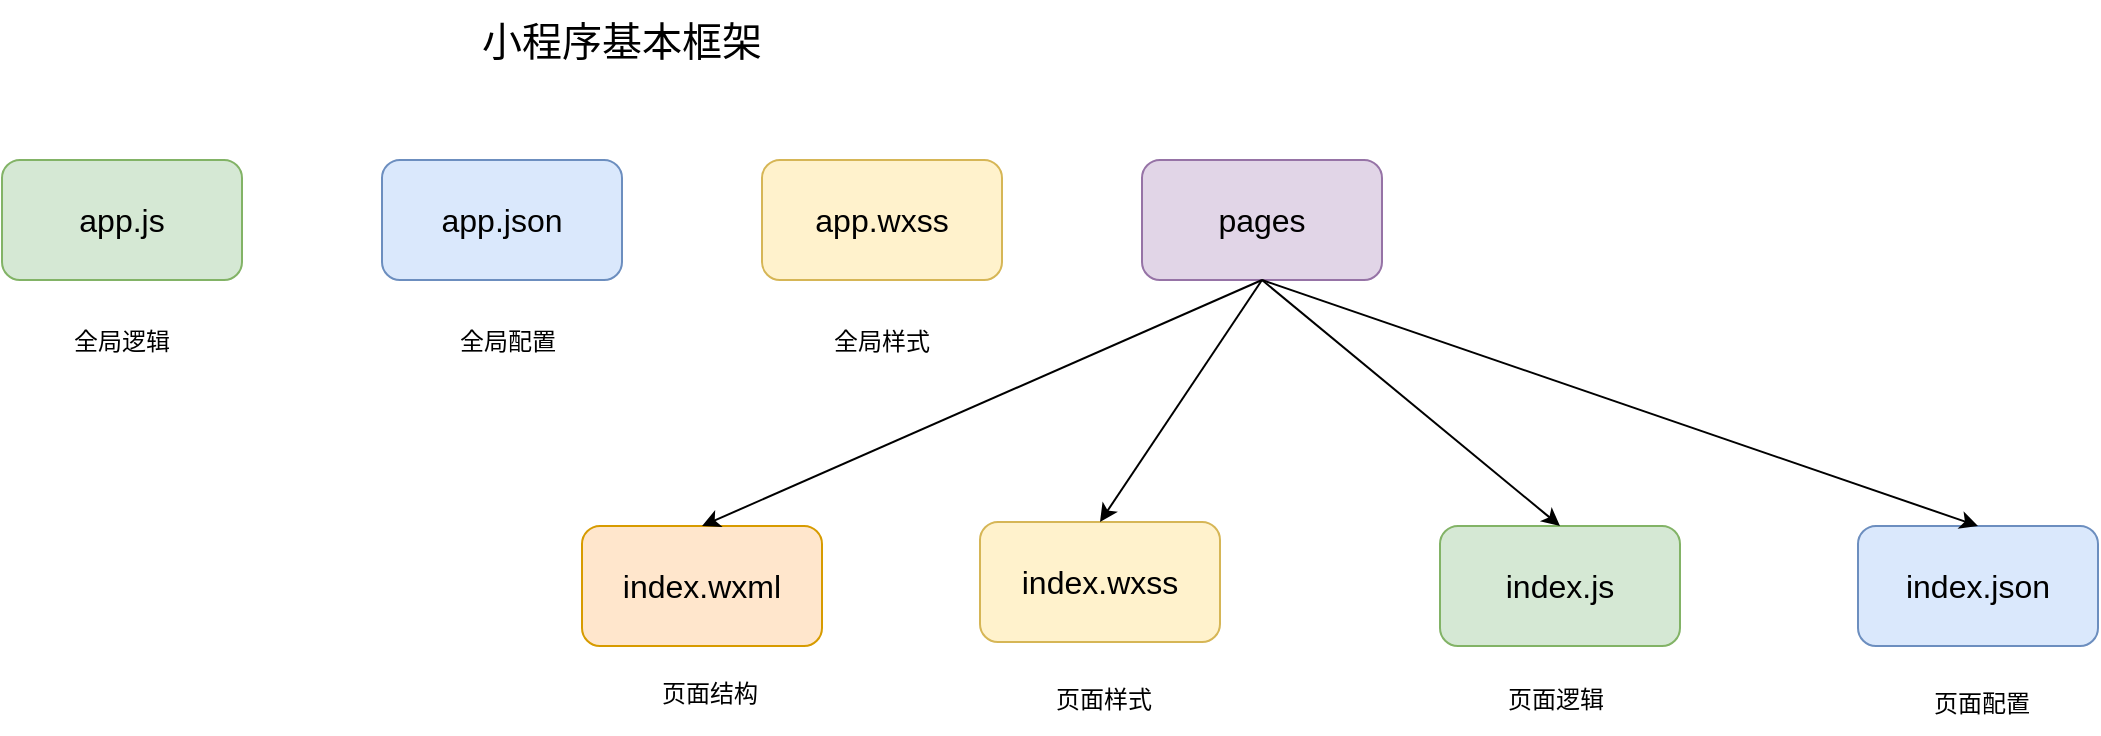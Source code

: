<mxfile version="24.4.8" type="device">
  <diagram name="Page-1" id="h6NfvawwJap7cxFxDLSX">
    <mxGraphModel dx="1674" dy="1267" grid="0" gridSize="10" guides="1" tooltips="1" connect="1" arrows="1" fold="1" page="0" pageScale="1" pageWidth="850" pageHeight="1100" math="0" shadow="0">
      <root>
        <mxCell id="0" />
        <mxCell id="1" parent="0" />
        <mxCell id="oUGr-YJiFsguAcZYe3Ph-1" value="&lt;font style=&quot;font-size: 16px;&quot;&gt;app.js&lt;/font&gt;" style="rounded=1;whiteSpace=wrap;html=1;fillColor=#d5e8d4;strokeColor=#82b366;" vertex="1" parent="1">
          <mxGeometry x="490" y="310" width="120" height="60" as="geometry" />
        </mxCell>
        <mxCell id="oUGr-YJiFsguAcZYe3Ph-2" value="&lt;font style=&quot;font-size: 16px;&quot;&gt;app.json&lt;/font&gt;" style="rounded=1;whiteSpace=wrap;html=1;fillColor=#dae8fc;strokeColor=#6c8ebf;" vertex="1" parent="1">
          <mxGeometry x="680" y="310" width="120" height="60" as="geometry" />
        </mxCell>
        <mxCell id="oUGr-YJiFsguAcZYe3Ph-3" value="&lt;font style=&quot;font-size: 16px;&quot;&gt;app.wxss&lt;/font&gt;" style="rounded=1;whiteSpace=wrap;html=1;fillColor=#fff2cc;strokeColor=#d6b656;" vertex="1" parent="1">
          <mxGeometry x="870" y="310" width="120" height="60" as="geometry" />
        </mxCell>
        <mxCell id="oUGr-YJiFsguAcZYe3Ph-4" value="&lt;font style=&quot;font-size: 16px;&quot;&gt;pages&lt;/font&gt;" style="rounded=1;whiteSpace=wrap;html=1;fillColor=#e1d5e7;strokeColor=#9673a6;" vertex="1" parent="1">
          <mxGeometry x="1060" y="310" width="120" height="60" as="geometry" />
        </mxCell>
        <mxCell id="oUGr-YJiFsguAcZYe3Ph-5" value="&lt;font style=&quot;font-size: 20px;&quot;&gt;小程序基本框架&lt;/font&gt;" style="text;html=1;align=center;verticalAlign=middle;whiteSpace=wrap;rounded=0;" vertex="1" parent="1">
          <mxGeometry x="720" y="230" width="160" height="40" as="geometry" />
        </mxCell>
        <mxCell id="oUGr-YJiFsguAcZYe3Ph-6" value="全局逻辑" style="text;html=1;align=center;verticalAlign=middle;whiteSpace=wrap;rounded=0;" vertex="1" parent="1">
          <mxGeometry x="520" y="386" width="60" height="30" as="geometry" />
        </mxCell>
        <mxCell id="oUGr-YJiFsguAcZYe3Ph-7" value="全局配置" style="text;html=1;align=center;verticalAlign=middle;whiteSpace=wrap;rounded=0;" vertex="1" parent="1">
          <mxGeometry x="713" y="386" width="60" height="30" as="geometry" />
        </mxCell>
        <mxCell id="oUGr-YJiFsguAcZYe3Ph-8" value="全局样式" style="text;html=1;align=center;verticalAlign=middle;whiteSpace=wrap;rounded=0;" vertex="1" parent="1">
          <mxGeometry x="900" y="386" width="60" height="30" as="geometry" />
        </mxCell>
        <mxCell id="oUGr-YJiFsguAcZYe3Ph-9" value="&lt;font style=&quot;font-size: 16px;&quot;&gt;index&lt;/font&gt;&lt;span style=&quot;font-size: 16px; background-color: initial;&quot;&gt;.js&lt;/span&gt;" style="rounded=1;whiteSpace=wrap;html=1;fillColor=#d5e8d4;strokeColor=#82b366;" vertex="1" parent="1">
          <mxGeometry x="1209" y="493" width="120" height="60" as="geometry" />
        </mxCell>
        <mxCell id="oUGr-YJiFsguAcZYe3Ph-10" value="&lt;font style=&quot;font-size: 16px;&quot;&gt;index.json&lt;/font&gt;" style="rounded=1;whiteSpace=wrap;html=1;fillColor=#dae8fc;strokeColor=#6c8ebf;" vertex="1" parent="1">
          <mxGeometry x="1418" y="493" width="120" height="60" as="geometry" />
        </mxCell>
        <mxCell id="oUGr-YJiFsguAcZYe3Ph-11" value="&lt;font style=&quot;font-size: 16px;&quot;&gt;index.wxss&lt;/font&gt;" style="rounded=1;whiteSpace=wrap;html=1;fillColor=#fff2cc;strokeColor=#d6b656;" vertex="1" parent="1">
          <mxGeometry x="979" y="491" width="120" height="60" as="geometry" />
        </mxCell>
        <mxCell id="oUGr-YJiFsguAcZYe3Ph-12" value="&lt;font style=&quot;font-size: 16px;&quot;&gt;index.wxml&lt;/font&gt;" style="rounded=1;whiteSpace=wrap;html=1;fillColor=#ffe6cc;strokeColor=#d79b00;" vertex="1" parent="1">
          <mxGeometry x="780" y="493" width="120" height="60" as="geometry" />
        </mxCell>
        <mxCell id="oUGr-YJiFsguAcZYe3Ph-13" value="页面结构" style="text;html=1;align=center;verticalAlign=middle;whiteSpace=wrap;rounded=0;" vertex="1" parent="1">
          <mxGeometry x="814" y="562" width="60" height="30" as="geometry" />
        </mxCell>
        <mxCell id="oUGr-YJiFsguAcZYe3Ph-14" value="页面样式" style="text;html=1;align=center;verticalAlign=middle;whiteSpace=wrap;rounded=0;" vertex="1" parent="1">
          <mxGeometry x="1011" y="565" width="60" height="30" as="geometry" />
        </mxCell>
        <mxCell id="oUGr-YJiFsguAcZYe3Ph-15" value="页面逻辑" style="text;html=1;align=center;verticalAlign=middle;whiteSpace=wrap;rounded=0;" vertex="1" parent="1">
          <mxGeometry x="1237" y="565" width="60" height="30" as="geometry" />
        </mxCell>
        <mxCell id="oUGr-YJiFsguAcZYe3Ph-16" value="页面配置" style="text;html=1;align=center;verticalAlign=middle;whiteSpace=wrap;rounded=0;" vertex="1" parent="1">
          <mxGeometry x="1450" y="567" width="60" height="30" as="geometry" />
        </mxCell>
        <mxCell id="oUGr-YJiFsguAcZYe3Ph-17" value="" style="endArrow=classic;html=1;rounded=0;exitX=0.5;exitY=1;exitDx=0;exitDy=0;entryX=0.5;entryY=0;entryDx=0;entryDy=0;" edge="1" parent="1" source="oUGr-YJiFsguAcZYe3Ph-4" target="oUGr-YJiFsguAcZYe3Ph-12">
          <mxGeometry width="50" height="50" relative="1" as="geometry">
            <mxPoint x="730" y="653" as="sourcePoint" />
            <mxPoint x="780" y="603" as="targetPoint" />
          </mxGeometry>
        </mxCell>
        <mxCell id="oUGr-YJiFsguAcZYe3Ph-18" value="" style="endArrow=classic;html=1;rounded=0;exitX=0.5;exitY=1;exitDx=0;exitDy=0;entryX=0.5;entryY=0;entryDx=0;entryDy=0;" edge="1" parent="1" source="oUGr-YJiFsguAcZYe3Ph-4" target="oUGr-YJiFsguAcZYe3Ph-11">
          <mxGeometry width="50" height="50" relative="1" as="geometry">
            <mxPoint x="730" y="653" as="sourcePoint" />
            <mxPoint x="780" y="603" as="targetPoint" />
          </mxGeometry>
        </mxCell>
        <mxCell id="oUGr-YJiFsguAcZYe3Ph-19" value="" style="endArrow=classic;html=1;rounded=0;exitX=0.5;exitY=1;exitDx=0;exitDy=0;entryX=0.5;entryY=0;entryDx=0;entryDy=0;" edge="1" parent="1" source="oUGr-YJiFsguAcZYe3Ph-4" target="oUGr-YJiFsguAcZYe3Ph-9">
          <mxGeometry width="50" height="50" relative="1" as="geometry">
            <mxPoint x="730" y="653" as="sourcePoint" />
            <mxPoint x="780" y="603" as="targetPoint" />
          </mxGeometry>
        </mxCell>
        <mxCell id="oUGr-YJiFsguAcZYe3Ph-20" value="" style="endArrow=classic;html=1;rounded=0;exitX=0.5;exitY=1;exitDx=0;exitDy=0;entryX=0.5;entryY=0;entryDx=0;entryDy=0;" edge="1" parent="1" source="oUGr-YJiFsguAcZYe3Ph-4" target="oUGr-YJiFsguAcZYe3Ph-10">
          <mxGeometry width="50" height="50" relative="1" as="geometry">
            <mxPoint x="730" y="653" as="sourcePoint" />
            <mxPoint x="780" y="603" as="targetPoint" />
          </mxGeometry>
        </mxCell>
      </root>
    </mxGraphModel>
  </diagram>
</mxfile>

